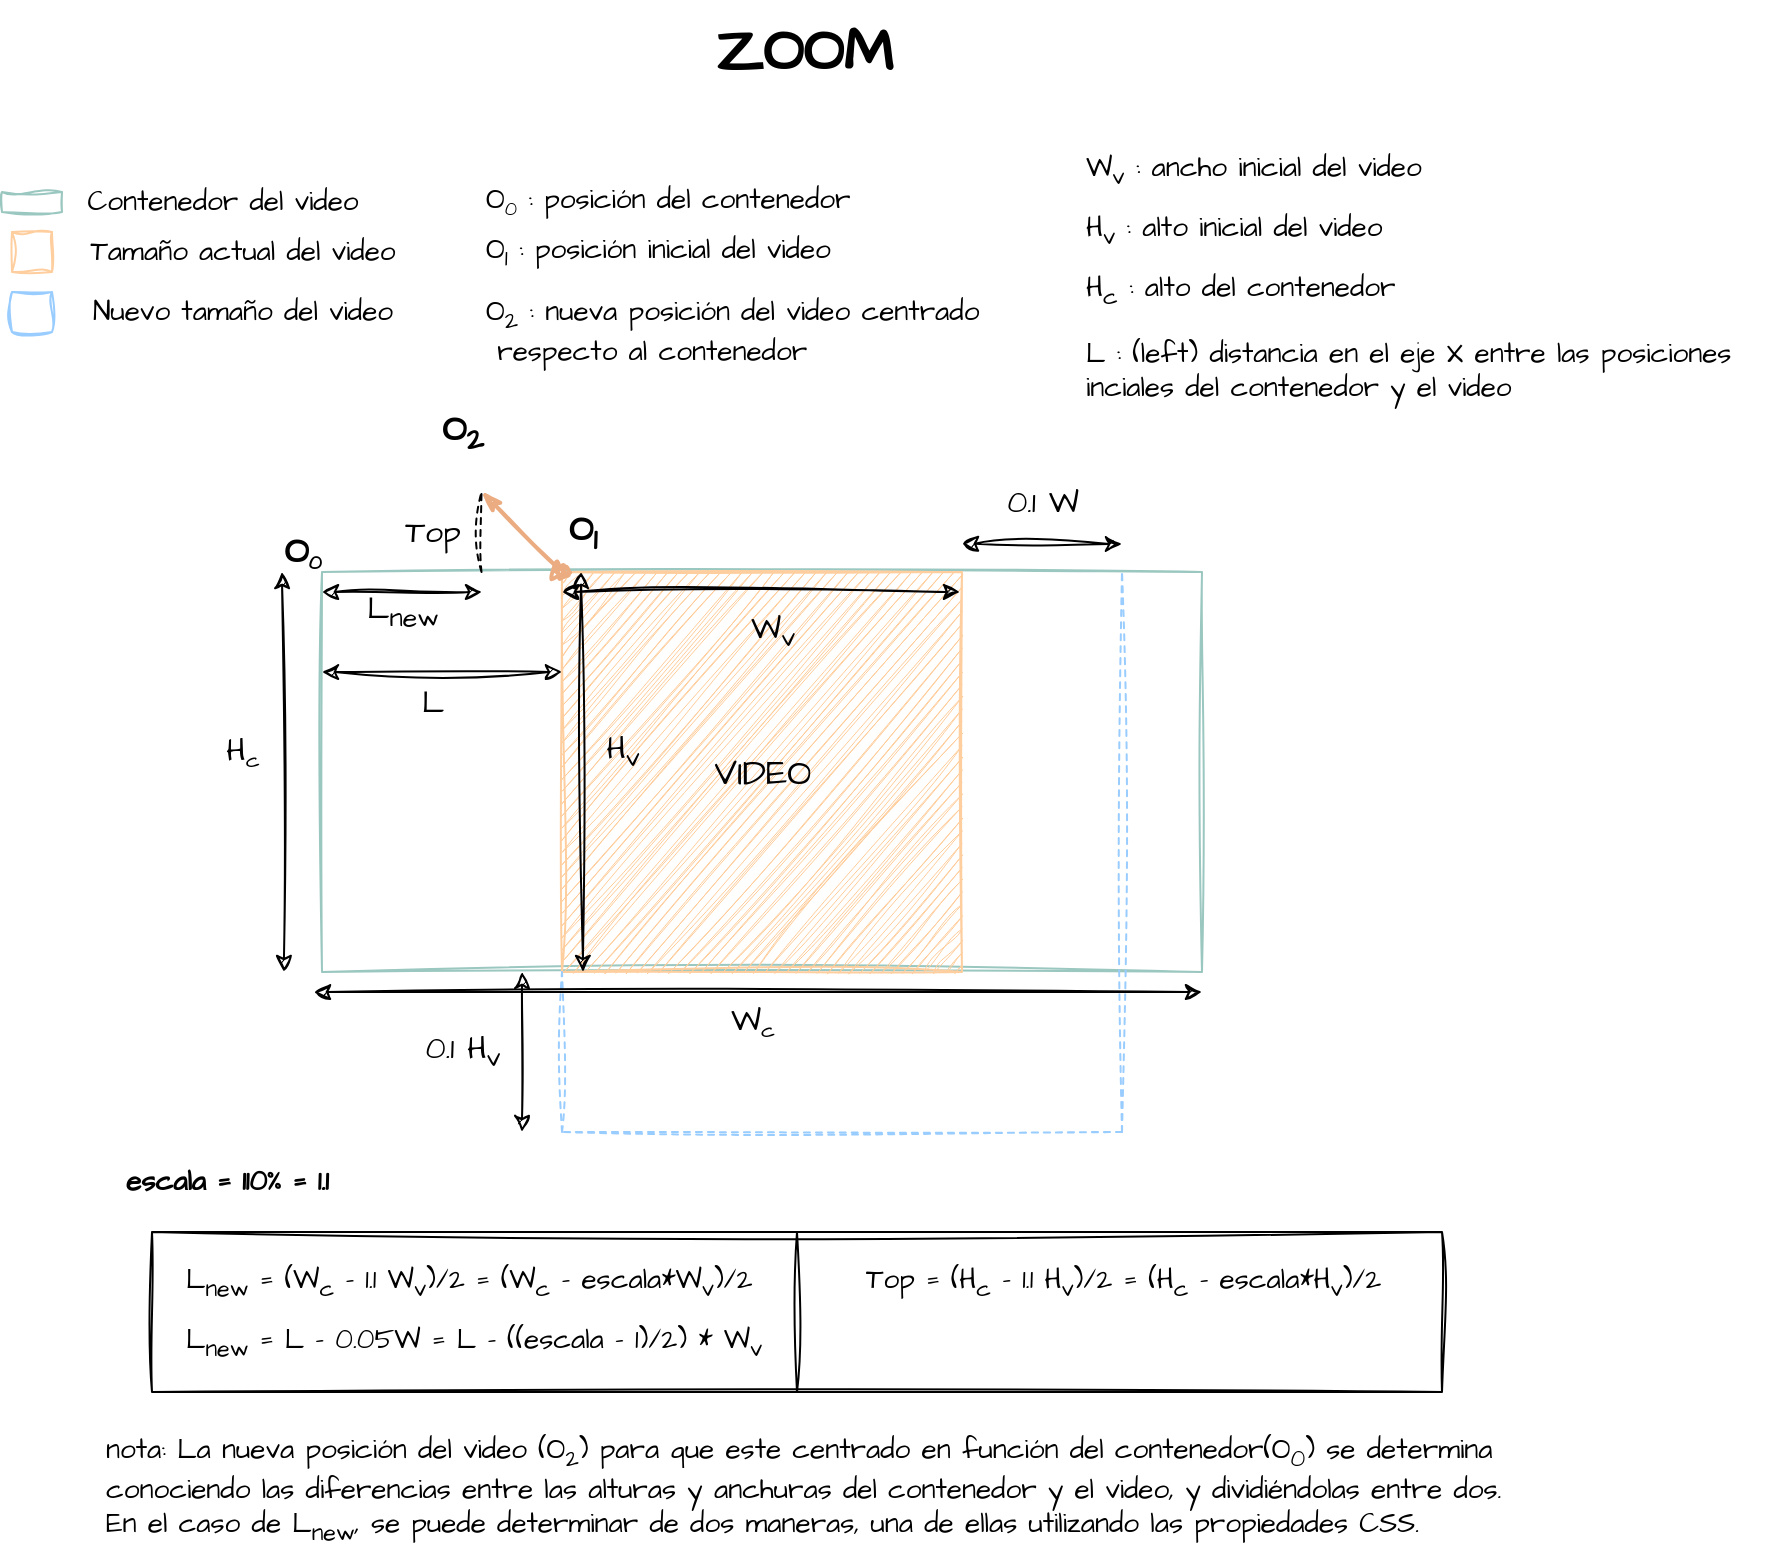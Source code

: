 <mxfile version="25.0.3">
  <diagram name="Page-1" id="5ifLR0RCm1vcTMwxVAIT">
    <mxGraphModel dx="1906" dy="1170" grid="1" gridSize="10" guides="1" tooltips="1" connect="1" arrows="1" fold="1" page="1" pageScale="1" pageWidth="850" pageHeight="1100" math="0" shadow="0">
      <root>
        <mxCell id="0" />
        <mxCell id="1" parent="0" />
        <mxCell id="Ffj6h-5UyAmUtSpPR5nd-6" value="" style="rounded=0;whiteSpace=wrap;html=1;shadow=0;sketch=1;curveFitting=1;jiggle=2;fillColor=none;strokeColor=#9AC7BF;" vertex="1" parent="1">
          <mxGeometry x="230" y="356" width="440" height="200" as="geometry" />
        </mxCell>
        <mxCell id="Ffj6h-5UyAmUtSpPR5nd-8" value="" style="rounded=0;html=1;shadow=0;sketch=1;curveFitting=1;jiggle=2;fillColor=#ffcc99;strokeColor=#FFCE9F;whiteSpace=wrap;" vertex="1" parent="1">
          <mxGeometry x="350" y="356" width="200" height="200" as="geometry" />
        </mxCell>
        <mxCell id="Ffj6h-5UyAmUtSpPR5nd-10" value="" style="endArrow=none;html=1;rounded=0;sketch=1;hachureGap=4;jiggle=2;curveFitting=1;fontFamily=Architects Daughter;fontSource=https%3A%2F%2Ffonts.googleapis.com%2Fcss%3Ffamily%3DArchitects%2BDaughter;dashed=1;strokeColor=#99CCFF;" edge="1" parent="1">
          <mxGeometry width="50" height="50" relative="1" as="geometry">
            <mxPoint x="630" y="636" as="sourcePoint" />
            <mxPoint x="630" y="356" as="targetPoint" />
          </mxGeometry>
        </mxCell>
        <mxCell id="Ffj6h-5UyAmUtSpPR5nd-11" value="" style="endArrow=none;html=1;rounded=0;sketch=1;hachureGap=4;jiggle=2;curveFitting=1;fontFamily=Architects Daughter;fontSource=https%3A%2F%2Ffonts.googleapis.com%2Fcss%3Ffamily%3DArchitects%2BDaughter;dashed=1;strokeColor=#99CCFF;" edge="1" parent="1">
          <mxGeometry width="50" height="50" relative="1" as="geometry">
            <mxPoint x="630" y="636" as="sourcePoint" />
            <mxPoint x="350" y="636" as="targetPoint" />
          </mxGeometry>
        </mxCell>
        <mxCell id="Ffj6h-5UyAmUtSpPR5nd-12" value="" style="endArrow=none;html=1;rounded=0;sketch=1;hachureGap=4;jiggle=2;curveFitting=1;fontFamily=Architects Daughter;fontSource=https%3A%2F%2Ffonts.googleapis.com%2Fcss%3Ffamily%3DArchitects%2BDaughter;dashed=1;strokeColor=#99CCFF;" edge="1" parent="1">
          <mxGeometry width="50" height="50" relative="1" as="geometry">
            <mxPoint x="350" y="636" as="sourcePoint" />
            <mxPoint x="350" y="556" as="targetPoint" />
          </mxGeometry>
        </mxCell>
        <mxCell id="Ffj6h-5UyAmUtSpPR5nd-13" value="" style="endArrow=oval;html=1;rounded=0;hachureGap=4;fontFamily=Architects Daughter;fontSource=https%3A%2F%2Ffonts.googleapis.com%2Fcss%3Ffamily%3DArchitects%2BDaughter;sketch=1;curveFitting=1;jiggle=2;horizontal=1;startArrow=classicThin;startFill=1;fillColor=#ffcccc;strokeColor=#EBAC81;strokeWidth=2;entryX=0;entryY=0;entryDx=0;entryDy=0;endFill=1;" edge="1" parent="1" target="Ffj6h-5UyAmUtSpPR5nd-8">
          <mxGeometry width="50" height="50" relative="1" as="geometry">
            <mxPoint x="310" y="316" as="sourcePoint" />
            <mxPoint x="420" y="316" as="targetPoint" />
          </mxGeometry>
        </mxCell>
        <mxCell id="Ffj6h-5UyAmUtSpPR5nd-15" value="O&lt;sub&gt;1&lt;/sub&gt;" style="text;html=1;align=center;verticalAlign=middle;resizable=0;points=[];autosize=1;strokeColor=none;fillColor=none;fontFamily=Architects Daughter;fontSource=https%3A%2F%2Ffonts.googleapis.com%2Fcss%3Ffamily%3DArchitects%2BDaughter;fontSize=18;fontStyle=1" vertex="1" parent="1">
          <mxGeometry x="340" y="316" width="40" height="40" as="geometry" />
        </mxCell>
        <mxCell id="Ffj6h-5UyAmUtSpPR5nd-16" value="O&lt;sub&gt;2&lt;/sub&gt;" style="text;html=1;align=center;verticalAlign=middle;resizable=0;points=[];autosize=1;strokeColor=none;fillColor=none;fontFamily=Architects Daughter;fontSource=https%3A%2F%2Ffonts.googleapis.com%2Fcss%3Ffamily%3DArchitects%2BDaughter;fontSize=18;fontStyle=1" vertex="1" parent="1">
          <mxGeometry x="280" y="266" width="40" height="40" as="geometry" />
        </mxCell>
        <mxCell id="Ffj6h-5UyAmUtSpPR5nd-17" value="O&lt;span style=&quot;font-size: 12.5px;&quot;&gt;&lt;sub&gt;0&lt;/sub&gt;&lt;/span&gt;" style="text;html=1;align=center;verticalAlign=middle;resizable=0;points=[];autosize=1;strokeColor=none;fillColor=none;fontFamily=Architects Daughter;fontSource=https%3A%2F%2Ffonts.googleapis.com%2Fcss%3Ffamily%3DArchitects%2BDaughter;fontSize=18;fontStyle=1" vertex="1" parent="1">
          <mxGeometry x="200" y="326" width="40" height="40" as="geometry" />
        </mxCell>
        <mxCell id="Ffj6h-5UyAmUtSpPR5nd-18" value="" style="endArrow=none;html=1;rounded=0;sketch=1;hachureGap=4;jiggle=2;curveFitting=1;fontFamily=Architects Daughter;fontSource=https%3A%2F%2Ffonts.googleapis.com%2Fcss%3Ffamily%3DArchitects%2BDaughter;dashed=1;" edge="1" parent="1">
          <mxGeometry width="50" height="50" relative="1" as="geometry">
            <mxPoint x="309.76" y="356" as="sourcePoint" />
            <mxPoint x="309.76" y="316" as="targetPoint" />
          </mxGeometry>
        </mxCell>
        <mxCell id="Ffj6h-5UyAmUtSpPR5nd-20" value="VIDEO" style="text;html=1;align=center;verticalAlign=middle;resizable=0;points=[];autosize=1;strokeColor=none;fillColor=none;fontFamily=Architects Daughter;fontSource=https%3A%2F%2Ffonts.googleapis.com%2Fcss%3Ffamily%3DArchitects%2BDaughter;fontSize=18;" vertex="1" parent="1">
          <mxGeometry x="415" y="436" width="70" height="40" as="geometry" />
        </mxCell>
        <mxCell id="Ffj6h-5UyAmUtSpPR5nd-21" value="" style="endArrow=classic;startArrow=classic;html=1;rounded=0;shadow=0;sketch=1;curveFitting=1;jiggle=2;" edge="1" parent="1">
          <mxGeometry width="50" height="50" relative="1" as="geometry">
            <mxPoint x="350" y="366" as="sourcePoint" />
            <mxPoint x="549" y="366" as="targetPoint" />
          </mxGeometry>
        </mxCell>
        <mxCell id="Ffj6h-5UyAmUtSpPR5nd-22" value="&lt;div&gt;&lt;br&gt;&lt;/div&gt;&lt;div&gt;&lt;br&gt;&lt;/div&gt;" style="edgeLabel;html=1;align=center;verticalAlign=middle;resizable=0;points=[];sketch=1;hachureGap=4;jiggle=2;curveFitting=1;fontFamily=Architects Daughter;fontSource=https%3A%2F%2Ffonts.googleapis.com%2Fcss%3Ffamily%3DArchitects%2BDaughter;" vertex="1" connectable="0" parent="Ffj6h-5UyAmUtSpPR5nd-21">
          <mxGeometry x="0.887" y="-3" relative="1" as="geometry">
            <mxPoint as="offset" />
          </mxGeometry>
        </mxCell>
        <mxCell id="Ffj6h-5UyAmUtSpPR5nd-25" value="" style="endArrow=classic;startArrow=classic;html=1;rounded=0;shadow=0;sketch=1;curveFitting=1;jiggle=2;" edge="1" parent="1">
          <mxGeometry width="50" height="50" relative="1" as="geometry">
            <mxPoint x="550" y="341.83" as="sourcePoint" />
            <mxPoint x="630" y="342" as="targetPoint" />
          </mxGeometry>
        </mxCell>
        <mxCell id="Ffj6h-5UyAmUtSpPR5nd-26" value="&lt;div&gt;&lt;br&gt;&lt;/div&gt;&lt;div&gt;&lt;br&gt;&lt;/div&gt;" style="edgeLabel;html=1;align=center;verticalAlign=middle;resizable=0;points=[];sketch=1;hachureGap=4;jiggle=2;curveFitting=1;fontFamily=Architects Daughter;fontSource=https%3A%2F%2Ffonts.googleapis.com%2Fcss%3Ffamily%3DArchitects%2BDaughter;" vertex="1" connectable="0" parent="Ffj6h-5UyAmUtSpPR5nd-25">
          <mxGeometry x="0.887" y="-3" relative="1" as="geometry">
            <mxPoint as="offset" />
          </mxGeometry>
        </mxCell>
        <mxCell id="Ffj6h-5UyAmUtSpPR5nd-30" value="" style="endArrow=classic;startArrow=classic;html=1;rounded=0;shadow=0;sketch=1;curveFitting=1;jiggle=2;" edge="1" parent="1">
          <mxGeometry width="50" height="50" relative="1" as="geometry">
            <mxPoint x="210" y="356" as="sourcePoint" />
            <mxPoint x="211" y="556" as="targetPoint" />
          </mxGeometry>
        </mxCell>
        <mxCell id="Ffj6h-5UyAmUtSpPR5nd-31" value="&lt;div&gt;&lt;br&gt;&lt;/div&gt;&lt;div&gt;&lt;br&gt;&lt;/div&gt;" style="edgeLabel;html=1;align=center;verticalAlign=middle;resizable=0;points=[];sketch=1;hachureGap=4;jiggle=2;curveFitting=1;fontFamily=Architects Daughter;fontSource=https%3A%2F%2Ffonts.googleapis.com%2Fcss%3Ffamily%3DArchitects%2BDaughter;" vertex="1" connectable="0" parent="Ffj6h-5UyAmUtSpPR5nd-30">
          <mxGeometry x="0.887" y="-3" relative="1" as="geometry">
            <mxPoint as="offset" />
          </mxGeometry>
        </mxCell>
        <mxCell id="Ffj6h-5UyAmUtSpPR5nd-34" value="" style="endArrow=classic;startArrow=classic;html=1;rounded=0;shadow=0;sketch=1;curveFitting=1;jiggle=2;" edge="1" parent="1">
          <mxGeometry width="50" height="50" relative="1" as="geometry">
            <mxPoint x="359.5" y="356" as="sourcePoint" />
            <mxPoint x="360.5" y="556" as="targetPoint" />
          </mxGeometry>
        </mxCell>
        <mxCell id="Ffj6h-5UyAmUtSpPR5nd-35" value="&lt;div&gt;&lt;br&gt;&lt;/div&gt;&lt;div&gt;&lt;br&gt;&lt;/div&gt;" style="edgeLabel;html=1;align=center;verticalAlign=middle;resizable=0;points=[];sketch=1;hachureGap=4;jiggle=2;curveFitting=1;fontFamily=Architects Daughter;fontSource=https%3A%2F%2Ffonts.googleapis.com%2Fcss%3Ffamily%3DArchitects%2BDaughter;" vertex="1" connectable="0" parent="Ffj6h-5UyAmUtSpPR5nd-34">
          <mxGeometry x="0.887" y="-3" relative="1" as="geometry">
            <mxPoint as="offset" />
          </mxGeometry>
        </mxCell>
        <mxCell id="Ffj6h-5UyAmUtSpPR5nd-37" value="" style="endArrow=classic;startArrow=classic;html=1;rounded=0;shadow=0;sketch=1;curveFitting=1;jiggle=2;" edge="1" parent="1">
          <mxGeometry width="50" height="50" relative="1" as="geometry">
            <mxPoint x="330" y="556" as="sourcePoint" />
            <mxPoint x="330" y="636" as="targetPoint" />
          </mxGeometry>
        </mxCell>
        <mxCell id="Ffj6h-5UyAmUtSpPR5nd-38" value="&lt;div&gt;&lt;br&gt;&lt;/div&gt;&lt;div&gt;&lt;br&gt;&lt;/div&gt;" style="edgeLabel;html=1;align=center;verticalAlign=middle;resizable=0;points=[];sketch=1;hachureGap=4;jiggle=2;curveFitting=1;fontFamily=Architects Daughter;fontSource=https%3A%2F%2Ffonts.googleapis.com%2Fcss%3Ffamily%3DArchitects%2BDaughter;" vertex="1" connectable="0" parent="Ffj6h-5UyAmUtSpPR5nd-37">
          <mxGeometry x="0.887" y="-3" relative="1" as="geometry">
            <mxPoint as="offset" />
          </mxGeometry>
        </mxCell>
        <mxCell id="Ffj6h-5UyAmUtSpPR5nd-42" value="" style="endArrow=classic;startArrow=classic;html=1;rounded=0;shadow=0;sketch=1;curveFitting=1;jiggle=2;" edge="1" parent="1">
          <mxGeometry width="50" height="50" relative="1" as="geometry">
            <mxPoint x="230" y="406" as="sourcePoint" />
            <mxPoint x="350" y="406" as="targetPoint" />
          </mxGeometry>
        </mxCell>
        <mxCell id="Ffj6h-5UyAmUtSpPR5nd-43" value="&lt;div&gt;&lt;br&gt;&lt;/div&gt;&lt;div&gt;&lt;br&gt;&lt;/div&gt;" style="edgeLabel;html=1;align=center;verticalAlign=middle;resizable=0;points=[];sketch=1;hachureGap=4;jiggle=2;curveFitting=1;fontFamily=Architects Daughter;fontSource=https%3A%2F%2Ffonts.googleapis.com%2Fcss%3Ffamily%3DArchitects%2BDaughter;" vertex="1" connectable="0" parent="Ffj6h-5UyAmUtSpPR5nd-42">
          <mxGeometry x="0.887" y="-3" relative="1" as="geometry">
            <mxPoint as="offset" />
          </mxGeometry>
        </mxCell>
        <mxCell id="Ffj6h-5UyAmUtSpPR5nd-47" value="L" style="text;html=1;align=center;verticalAlign=middle;resizable=0;points=[];autosize=1;strokeColor=none;fillColor=none;fontFamily=Architects Daughter;fontSource=https%3A%2F%2Ffonts.googleapis.com%2Fcss%3Ffamily%3DArchitects%2BDaughter;fontSize=16;" vertex="1" parent="1">
          <mxGeometry x="270" y="406" width="30" height="30" as="geometry" />
        </mxCell>
        <mxCell id="Ffj6h-5UyAmUtSpPR5nd-48" value="" style="endArrow=classic;startArrow=classic;html=1;rounded=0;shadow=0;sketch=1;curveFitting=1;jiggle=2;" edge="1" parent="1">
          <mxGeometry width="50" height="50" relative="1" as="geometry">
            <mxPoint x="230" y="366" as="sourcePoint" />
            <mxPoint x="310" y="366" as="targetPoint" />
          </mxGeometry>
        </mxCell>
        <mxCell id="Ffj6h-5UyAmUtSpPR5nd-49" value="&lt;div&gt;&lt;br&gt;&lt;/div&gt;&lt;div&gt;&lt;br&gt;&lt;/div&gt;" style="edgeLabel;html=1;align=center;verticalAlign=middle;resizable=0;points=[];sketch=1;hachureGap=4;jiggle=2;curveFitting=1;fontFamily=Architects Daughter;fontSource=https%3A%2F%2Ffonts.googleapis.com%2Fcss%3Ffamily%3DArchitects%2BDaughter;" vertex="1" connectable="0" parent="Ffj6h-5UyAmUtSpPR5nd-48">
          <mxGeometry x="0.887" y="-3" relative="1" as="geometry">
            <mxPoint as="offset" />
          </mxGeometry>
        </mxCell>
        <mxCell id="Ffj6h-5UyAmUtSpPR5nd-50" value="L&lt;sub&gt;new&lt;/sub&gt;" style="text;html=1;align=center;verticalAlign=middle;resizable=0;points=[];autosize=1;strokeColor=none;fillColor=none;fontFamily=Architects Daughter;fontSource=https%3A%2F%2Ffonts.googleapis.com%2Fcss%3Ffamily%3DArchitects%2BDaughter;fontSize=16;" vertex="1" parent="1">
          <mxGeometry x="240" y="356" width="60" height="40" as="geometry" />
        </mxCell>
        <mxCell id="Ffj6h-5UyAmUtSpPR5nd-51" value="W&lt;sub&gt;v&lt;/sub&gt;" style="text;html=1;align=center;verticalAlign=middle;resizable=0;points=[];autosize=1;strokeColor=none;fillColor=none;fontFamily=Architects Daughter;fontSource=https%3A%2F%2Ffonts.googleapis.com%2Fcss%3Ffamily%3DArchitects%2BDaughter;fontSize=16;" vertex="1" parent="1">
          <mxGeometry x="430" y="366" width="50" height="40" as="geometry" />
        </mxCell>
        <mxCell id="Ffj6h-5UyAmUtSpPR5nd-52" value="H&lt;sub&gt;v&lt;/sub&gt;" style="text;html=1;align=center;verticalAlign=middle;resizable=0;points=[];autosize=1;strokeColor=none;fillColor=none;fontFamily=Architects Daughter;fontSource=https%3A%2F%2Ffonts.googleapis.com%2Fcss%3Ffamily%3DArchitects%2BDaughter;fontSize=16;" vertex="1" parent="1">
          <mxGeometry x="360" y="426" width="40" height="40" as="geometry" />
        </mxCell>
        <mxCell id="Ffj6h-5UyAmUtSpPR5nd-53" value="H&lt;span style=&quot;font-size: 13.333px;&quot;&gt;&lt;sub&gt;c&lt;/sub&gt;&lt;/span&gt;" style="text;html=1;align=center;verticalAlign=middle;resizable=0;points=[];autosize=1;strokeColor=none;fillColor=none;fontFamily=Architects Daughter;fontSource=https%3A%2F%2Ffonts.googleapis.com%2Fcss%3Ffamily%3DArchitects%2BDaughter;fontSize=16;" vertex="1" parent="1">
          <mxGeometry x="170" y="431" width="40" height="30" as="geometry" />
        </mxCell>
        <mxCell id="Ffj6h-5UyAmUtSpPR5nd-54" value="0.1 W" style="text;html=1;align=center;verticalAlign=middle;resizable=0;points=[];autosize=1;strokeColor=none;fillColor=none;fontFamily=Architects Daughter;fontSource=https%3A%2F%2Ffonts.googleapis.com%2Fcss%3Ffamily%3DArchitects%2BDaughter;fontSize=16;" vertex="1" parent="1">
          <mxGeometry x="560" y="306" width="60" height="30" as="geometry" />
        </mxCell>
        <mxCell id="Ffj6h-5UyAmUtSpPR5nd-55" value="0.1 H&lt;sub&gt;v&lt;/sub&gt;" style="text;html=1;align=center;verticalAlign=middle;resizable=0;points=[];autosize=1;strokeColor=none;fillColor=none;fontFamily=Architects Daughter;fontSource=https%3A%2F%2Ffonts.googleapis.com%2Fcss%3Ffamily%3DArchitects%2BDaughter;fontSize=16;" vertex="1" parent="1">
          <mxGeometry x="270" y="576" width="60" height="40" as="geometry" />
        </mxCell>
        <mxCell id="Ffj6h-5UyAmUtSpPR5nd-59" value="" style="rounded=0;whiteSpace=wrap;html=1;sketch=1;hachureGap=4;jiggle=2;curveFitting=1;fontFamily=Architects Daughter;fontSource=https%3A%2F%2Ffonts.googleapis.com%2Fcss%3Ffamily%3DArchitects%2BDaughter;strokeColor=#9AC7BF;fillColor=none;" vertex="1" parent="1">
          <mxGeometry x="70" y="166" width="30" height="10" as="geometry" />
        </mxCell>
        <mxCell id="Ffj6h-5UyAmUtSpPR5nd-60" value="Contenedor del video" style="text;html=1;align=center;verticalAlign=middle;resizable=0;points=[];autosize=1;strokeColor=none;fillColor=none;fontFamily=Architects Daughter;fontSource=https%3A%2F%2Ffonts.googleapis.com%2Fcss%3Ffamily%3DArchitects%2BDaughter;fontSize=14;" vertex="1" parent="1">
          <mxGeometry x="100" y="156" width="160" height="30" as="geometry" />
        </mxCell>
        <mxCell id="Ffj6h-5UyAmUtSpPR5nd-61" value="" style="whiteSpace=wrap;html=1;aspect=fixed;sketch=1;hachureGap=4;jiggle=2;curveFitting=1;fontFamily=Architects Daughter;fontSource=https%3A%2F%2Ffonts.googleapis.com%2Fcss%3Ffamily%3DArchitects%2BDaughter;fillColor=none;strokeColor=#FFCE9F;" vertex="1" parent="1">
          <mxGeometry x="75" y="186" width="20" height="20" as="geometry" />
        </mxCell>
        <mxCell id="Ffj6h-5UyAmUtSpPR5nd-62" value="Tamaño actual del video" style="text;html=1;align=center;verticalAlign=middle;resizable=0;points=[];autosize=1;strokeColor=none;fillColor=none;fontFamily=Architects Daughter;fontSource=https%3A%2F%2Ffonts.googleapis.com%2Fcss%3Ffamily%3DArchitects%2BDaughter;fontSize=14;" vertex="1" parent="1">
          <mxGeometry x="100" y="181" width="180" height="30" as="geometry" />
        </mxCell>
        <mxCell id="Ffj6h-5UyAmUtSpPR5nd-63" value="" style="whiteSpace=wrap;html=1;aspect=fixed;sketch=1;hachureGap=4;jiggle=2;curveFitting=1;fontFamily=Architects Daughter;fontSource=https%3A%2F%2Ffonts.googleapis.com%2Fcss%3Ffamily%3DArchitects%2BDaughter;fillColor=none;strokeColor=#99CCFF;" vertex="1" parent="1">
          <mxGeometry x="75" y="216" width="20" height="20" as="geometry" />
        </mxCell>
        <mxCell id="Ffj6h-5UyAmUtSpPR5nd-64" value="Nuevo tamaño del video" style="text;html=1;align=center;verticalAlign=middle;resizable=0;points=[];autosize=1;strokeColor=none;fillColor=none;fontFamily=Architects Daughter;fontSource=https%3A%2F%2Ffonts.googleapis.com%2Fcss%3Ffamily%3DArchitects%2BDaughter;fontSize=14;" vertex="1" parent="1">
          <mxGeometry x="105" y="211" width="170" height="30" as="geometry" />
        </mxCell>
        <mxCell id="Ffj6h-5UyAmUtSpPR5nd-66" value="escala = 110% = 1.1" style="text;html=1;align=left;verticalAlign=middle;resizable=0;points=[];autosize=1;strokeColor=none;fillColor=none;fontFamily=Architects Daughter;fontSource=https%3A%2F%2Ffonts.googleapis.com%2Fcss%3Ffamily%3DArchitects%2BDaughter;fontSize=14;fontStyle=1" vertex="1" parent="1">
          <mxGeometry x="130" y="646" width="120" height="30" as="geometry" />
        </mxCell>
        <mxCell id="Ffj6h-5UyAmUtSpPR5nd-67" value="O&lt;span style=&quot;font-size: 11.667px;&quot;&gt;&lt;sub&gt;0&lt;/sub&gt;&lt;/span&gt;&amp;nbsp;: posición del contenedor" style="text;html=1;align=left;verticalAlign=middle;resizable=0;points=[];autosize=1;strokeColor=none;fillColor=none;fontFamily=Architects Daughter;fontSource=https%3A%2F%2Ffonts.googleapis.com%2Fcss%3Ffamily%3DArchitects%2BDaughter;fontSize=14;" vertex="1" parent="1">
          <mxGeometry x="310" y="156" width="210" height="30" as="geometry" />
        </mxCell>
        <mxCell id="Ffj6h-5UyAmUtSpPR5nd-68" value="O&lt;sub&gt;1&lt;/sub&gt; : posición inicial del video" style="text;html=1;align=left;verticalAlign=middle;resizable=0;points=[];autosize=1;strokeColor=none;fillColor=none;fontFamily=Architects Daughter;fontSource=https%3A%2F%2Ffonts.googleapis.com%2Fcss%3Ffamily%3DArchitects%2BDaughter;fontSize=14;" vertex="1" parent="1">
          <mxGeometry x="310" y="181" width="200" height="30" as="geometry" />
        </mxCell>
        <mxCell id="Ffj6h-5UyAmUtSpPR5nd-69" value="O&lt;sub&gt;2&lt;/sub&gt; : nueva posición del video centrado&lt;div&gt;&lt;span style=&quot;background-color: initial;&quot;&gt;&amp;nbsp;respecto al contenedor&lt;/span&gt;&lt;/div&gt;" style="text;html=1;align=left;verticalAlign=middle;resizable=0;points=[];autosize=1;strokeColor=none;fillColor=none;fontFamily=Architects Daughter;fontSource=https%3A%2F%2Ffonts.googleapis.com%2Fcss%3Ffamily%3DArchitects%2BDaughter;fontSize=14;" vertex="1" parent="1">
          <mxGeometry x="310" y="211" width="270" height="50" as="geometry" />
        </mxCell>
        <mxCell id="Ffj6h-5UyAmUtSpPR5nd-71" value="W&lt;sub&gt;v&lt;/sub&gt; : ancho inicial del video" style="text;html=1;align=left;verticalAlign=middle;resizable=0;points=[];autosize=1;strokeColor=none;fillColor=none;fontFamily=Architects Daughter;fontSource=https%3A%2F%2Ffonts.googleapis.com%2Fcss%3Ffamily%3DArchitects%2BDaughter;fontSize=14;" vertex="1" parent="1">
          <mxGeometry x="610" y="140" width="190" height="30" as="geometry" />
        </mxCell>
        <mxCell id="Ffj6h-5UyAmUtSpPR5nd-72" value="H&lt;sub&gt;v&lt;/sub&gt; : alto inicial del video" style="text;html=1;align=left;verticalAlign=middle;resizable=0;points=[];autosize=1;strokeColor=none;fillColor=none;fontFamily=Architects Daughter;fontSource=https%3A%2F%2Ffonts.googleapis.com%2Fcss%3Ffamily%3DArchitects%2BDaughter;fontSize=14;" vertex="1" parent="1">
          <mxGeometry x="610" y="170" width="170" height="30" as="geometry" />
        </mxCell>
        <mxCell id="Ffj6h-5UyAmUtSpPR5nd-73" value="H&lt;sub&gt;c&lt;/sub&gt; : alto del contenedor" style="text;html=1;align=left;verticalAlign=middle;resizable=0;points=[];autosize=1;strokeColor=none;fillColor=none;fontFamily=Architects Daughter;fontSource=https%3A%2F%2Ffonts.googleapis.com%2Fcss%3Ffamily%3DArchitects%2BDaughter;fontSize=14;" vertex="1" parent="1">
          <mxGeometry x="610" y="200" width="180" height="30" as="geometry" />
        </mxCell>
        <mxCell id="Ffj6h-5UyAmUtSpPR5nd-74" value="L : (left) distancia en el eje X entre las&amp;nbsp;&lt;span style=&quot;background-color: initial;&quot;&gt;posiciones&amp;nbsp;&lt;/span&gt;&lt;div style=&quot;&quot;&gt;&lt;span style=&quot;background-color: initial;&quot;&gt;inciales del contenedor y el video&lt;/span&gt;&lt;/div&gt;" style="text;html=1;align=left;verticalAlign=middle;resizable=0;points=[];autosize=1;strokeColor=none;fillColor=none;fontFamily=Architects Daughter;fontSource=https%3A%2F%2Ffonts.googleapis.com%2Fcss%3Ffamily%3DArchitects%2BDaughter;fontSize=14;" vertex="1" parent="1">
          <mxGeometry x="610" y="230" width="350" height="50" as="geometry" />
        </mxCell>
        <mxCell id="Ffj6h-5UyAmUtSpPR5nd-75" value="L&lt;sub&gt;new&lt;/sub&gt; = L - 0.05W = L - ((escala - 1)/2) * W&lt;sub&gt;v&lt;/sub&gt;" style="text;html=1;align=left;verticalAlign=middle;resizable=0;points=[];autosize=1;strokeColor=none;fillColor=none;fontFamily=Architects Daughter;fontSource=https%3A%2F%2Ffonts.googleapis.com%2Fcss%3Ffamily%3DArchitects%2BDaughter;fontSize=14;" vertex="1" parent="1">
          <mxGeometry x="160" y="726" width="310" height="30" as="geometry" />
        </mxCell>
        <mxCell id="Ffj6h-5UyAmUtSpPR5nd-77" value="Top = (H&lt;sub&gt;c&lt;/sub&gt; - 1.1 H&lt;sub&gt;v&lt;/sub&gt;)/2 = (H&lt;sub&gt;c&lt;/sub&gt; - escala*H&lt;sub&gt;v&lt;/sub&gt;)/2" style="text;html=1;align=left;verticalAlign=middle;resizable=0;points=[];autosize=1;strokeColor=none;fillColor=none;fontFamily=Architects Daughter;fontSource=https%3A%2F%2Ffonts.googleapis.com%2Fcss%3Ffamily%3DArchitects%2BDaughter;fontSize=14;" vertex="1" parent="1">
          <mxGeometry x="500" y="696" width="280" height="30" as="geometry" />
        </mxCell>
        <mxCell id="Ffj6h-5UyAmUtSpPR5nd-79" value="Top" style="text;html=1;align=center;verticalAlign=middle;resizable=0;points=[];autosize=1;strokeColor=none;fillColor=none;fontFamily=Architects Daughter;fontSource=https%3A%2F%2Ffonts.googleapis.com%2Fcss%3Ffamily%3DArchitects%2BDaughter;fontSize=16;" vertex="1" parent="1">
          <mxGeometry x="260" y="321" width="50" height="30" as="geometry" />
        </mxCell>
        <mxCell id="Ffj6h-5UyAmUtSpPR5nd-80" value="" style="endArrow=classic;startArrow=classic;html=1;rounded=0;shadow=0;sketch=1;curveFitting=1;jiggle=2;" edge="1" parent="1">
          <mxGeometry width="50" height="50" relative="1" as="geometry">
            <mxPoint x="226" y="566" as="sourcePoint" />
            <mxPoint x="670" y="566" as="targetPoint" />
          </mxGeometry>
        </mxCell>
        <mxCell id="Ffj6h-5UyAmUtSpPR5nd-81" value="&lt;div&gt;&lt;br&gt;&lt;/div&gt;&lt;div&gt;&lt;br&gt;&lt;/div&gt;" style="edgeLabel;html=1;align=center;verticalAlign=middle;resizable=0;points=[];sketch=1;hachureGap=4;jiggle=2;curveFitting=1;fontFamily=Architects Daughter;fontSource=https%3A%2F%2Ffonts.googleapis.com%2Fcss%3Ffamily%3DArchitects%2BDaughter;" vertex="1" connectable="0" parent="Ffj6h-5UyAmUtSpPR5nd-80">
          <mxGeometry x="0.887" y="-3" relative="1" as="geometry">
            <mxPoint as="offset" />
          </mxGeometry>
        </mxCell>
        <mxCell id="Ffj6h-5UyAmUtSpPR5nd-82" value="W&lt;span style=&quot;font-size: 13.333px;&quot;&gt;&lt;sub&gt;c&lt;/sub&gt;&lt;/span&gt;" style="text;html=1;align=center;verticalAlign=middle;resizable=0;points=[];autosize=1;strokeColor=none;fillColor=none;fontFamily=Architects Daughter;fontSource=https%3A%2F%2Ffonts.googleapis.com%2Fcss%3Ffamily%3DArchitects%2BDaughter;fontSize=16;" vertex="1" parent="1">
          <mxGeometry x="420" y="566" width="50" height="30" as="geometry" />
        </mxCell>
        <mxCell id="Ffj6h-5UyAmUtSpPR5nd-83" value="L&lt;sub&gt;new&lt;/sub&gt; = (W&lt;sub&gt;c&lt;/sub&gt; - 1.1 W&lt;sub&gt;v&lt;/sub&gt;)/2 = (W&lt;sub&gt;c&lt;/sub&gt; - escala*W&lt;sub&gt;v&lt;/sub&gt;)/2" style="text;html=1;align=left;verticalAlign=middle;resizable=0;points=[];autosize=1;strokeColor=none;fillColor=none;fontFamily=Architects Daughter;fontSource=https%3A%2F%2Ffonts.googleapis.com%2Fcss%3Ffamily%3DArchitects%2BDaughter;fontSize=14;" vertex="1" parent="1">
          <mxGeometry x="160" y="696" width="310" height="30" as="geometry" />
        </mxCell>
        <mxCell id="Ffj6h-5UyAmUtSpPR5nd-85" value="nota: La nueva posición del video (O&lt;sub&gt;2&lt;/sub&gt;) para que este centrado en función del contenedor(O&lt;sub&gt;0&lt;/sub&gt;) se determina&amp;nbsp;&lt;div&gt;conociendo las diferencias entre las alturas y anchuras del contenedor y el video, y dividiéndolas entre dos.&amp;nbsp;&lt;/div&gt;&lt;div&gt;En el caso de L&lt;sub&gt;new&lt;/sub&gt;, se puede determinar de dos maneras, una de ellas utilizando las propiedades CSS.&lt;/div&gt;" style="text;html=1;align=left;verticalAlign=middle;resizable=0;points=[];autosize=1;strokeColor=none;fillColor=none;fontFamily=Architects Daughter;fontSource=https%3A%2F%2Ffonts.googleapis.com%2Fcss%3Ffamily%3DArchitects%2BDaughter;fontSize=14;" vertex="1" parent="1">
          <mxGeometry x="120" y="780" width="730" height="70" as="geometry" />
        </mxCell>
        <mxCell id="Ffj6h-5UyAmUtSpPR5nd-88" value="" style="rounded=0;whiteSpace=wrap;html=1;sketch=1;hachureGap=4;jiggle=2;curveFitting=1;fontFamily=Architects Daughter;fontSource=https%3A%2F%2Ffonts.googleapis.com%2Fcss%3Ffamily%3DArchitects%2BDaughter;fillColor=none;" vertex="1" parent="1">
          <mxGeometry x="145" y="686" width="645" height="80" as="geometry" />
        </mxCell>
        <mxCell id="Ffj6h-5UyAmUtSpPR5nd-89" value="" style="endArrow=none;html=1;rounded=0;sketch=1;hachureGap=4;jiggle=2;curveFitting=1;fontFamily=Architects Daughter;fontSource=https%3A%2F%2Ffonts.googleapis.com%2Fcss%3Ffamily%3DArchitects%2BDaughter;entryX=0.5;entryY=0;entryDx=0;entryDy=0;exitX=0.5;exitY=1;exitDx=0;exitDy=0;" edge="1" parent="1" source="Ffj6h-5UyAmUtSpPR5nd-88" target="Ffj6h-5UyAmUtSpPR5nd-88">
          <mxGeometry width="50" height="50" relative="1" as="geometry">
            <mxPoint x="520" y="746" as="sourcePoint" />
            <mxPoint x="570" y="696" as="targetPoint" />
          </mxGeometry>
        </mxCell>
        <mxCell id="Ffj6h-5UyAmUtSpPR5nd-90" value="&lt;b&gt;&lt;font style=&quot;font-size: 30px;&quot;&gt;ZOOM&lt;/font&gt;&lt;/b&gt;" style="text;html=1;align=left;verticalAlign=middle;resizable=0;points=[];autosize=1;strokeColor=none;fillColor=none;fontFamily=Architects Daughter;fontSource=https%3A%2F%2Ffonts.googleapis.com%2Fcss%3Ffamily%3DArchitects%2BDaughter;fontSize=14;" vertex="1" parent="1">
          <mxGeometry x="425" y="70" width="110" height="50" as="geometry" />
        </mxCell>
      </root>
    </mxGraphModel>
  </diagram>
</mxfile>
